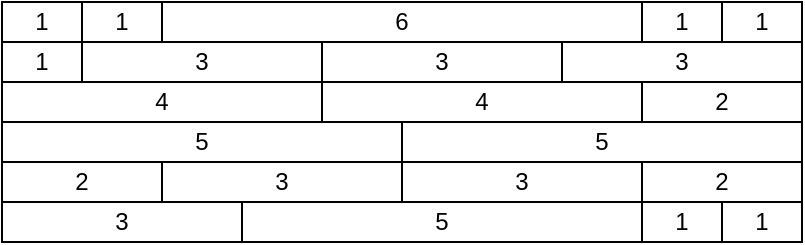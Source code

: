 <mxfile>
    <diagram id="8Tfy1XMqcwrYswBXHkJz" name="第 1 页">
        <mxGraphModel dx="1032" dy="790" grid="1" gridSize="10" guides="1" tooltips="1" connect="1" arrows="1" fold="1" page="1" pageScale="1" pageWidth="1000" pageHeight="800" math="0" shadow="0">
            <root>
                <mxCell id="0"/>
                <mxCell id="1" parent="0"/>
                <mxCell id="2" value="3" style="rounded=0;whiteSpace=wrap;html=1;" vertex="1" parent="1">
                    <mxGeometry x="160" y="350" width="120" height="20" as="geometry"/>
                </mxCell>
                <mxCell id="3" value="5" style="rounded=0;whiteSpace=wrap;html=1;" vertex="1" parent="1">
                    <mxGeometry x="280" y="350" width="200" height="20" as="geometry"/>
                </mxCell>
                <mxCell id="4" value="1" style="rounded=0;whiteSpace=wrap;html=1;" vertex="1" parent="1">
                    <mxGeometry x="480" y="350" width="40" height="20" as="geometry"/>
                </mxCell>
                <mxCell id="5" value="1" style="rounded=0;whiteSpace=wrap;html=1;" vertex="1" parent="1">
                    <mxGeometry x="520" y="350" width="40" height="20" as="geometry"/>
                </mxCell>
                <mxCell id="7" value="1" style="rounded=0;whiteSpace=wrap;html=1;" vertex="1" parent="1">
                    <mxGeometry x="520" y="250" width="40" height="20" as="geometry"/>
                </mxCell>
                <mxCell id="9" value="2" style="rounded=0;whiteSpace=wrap;html=1;" vertex="1" parent="1">
                    <mxGeometry x="480" y="290" width="80" height="20" as="geometry"/>
                </mxCell>
                <mxCell id="10" value="4" style="rounded=0;whiteSpace=wrap;html=1;" vertex="1" parent="1">
                    <mxGeometry x="320" y="290" width="160" height="20" as="geometry"/>
                </mxCell>
                <mxCell id="11" value="4" style="rounded=0;whiteSpace=wrap;html=1;" vertex="1" parent="1">
                    <mxGeometry x="160" y="290" width="160" height="20" as="geometry"/>
                </mxCell>
                <mxCell id="12" value="5" style="rounded=0;whiteSpace=wrap;html=1;" vertex="1" parent="1">
                    <mxGeometry x="360" y="310" width="200" height="20" as="geometry"/>
                </mxCell>
                <mxCell id="13" value="5" style="rounded=0;whiteSpace=wrap;html=1;" vertex="1" parent="1">
                    <mxGeometry x="160" y="310" width="200" height="20" as="geometry"/>
                </mxCell>
                <mxCell id="14" value="2" style="rounded=0;whiteSpace=wrap;html=1;" vertex="1" parent="1">
                    <mxGeometry x="480" y="330" width="80" height="20" as="geometry"/>
                </mxCell>
                <mxCell id="15" value="3" style="rounded=0;whiteSpace=wrap;html=1;" vertex="1" parent="1">
                    <mxGeometry x="360" y="330" width="120" height="20" as="geometry"/>
                </mxCell>
                <mxCell id="16" value="3" style="rounded=0;whiteSpace=wrap;html=1;" vertex="1" parent="1">
                    <mxGeometry x="240" y="330" width="120" height="20" as="geometry"/>
                </mxCell>
                <mxCell id="17" value="2" style="rounded=0;whiteSpace=wrap;html=1;" vertex="1" parent="1">
                    <mxGeometry x="160" y="330" width="80" height="20" as="geometry"/>
                </mxCell>
                <mxCell id="20" value="1" style="rounded=0;whiteSpace=wrap;html=1;" vertex="1" parent="1">
                    <mxGeometry x="480" y="250" width="40" height="20" as="geometry"/>
                </mxCell>
                <mxCell id="21" value="3" style="rounded=0;whiteSpace=wrap;html=1;" vertex="1" parent="1">
                    <mxGeometry x="440" y="270" width="120" height="20" as="geometry"/>
                </mxCell>
                <mxCell id="22" value="3" style="rounded=0;whiteSpace=wrap;html=1;" vertex="1" parent="1">
                    <mxGeometry x="320" y="270" width="120" height="20" as="geometry"/>
                </mxCell>
                <mxCell id="23" value="3" style="rounded=0;whiteSpace=wrap;html=1;" vertex="1" parent="1">
                    <mxGeometry x="200" y="270" width="120" height="20" as="geometry"/>
                </mxCell>
                <mxCell id="24" value="1" style="rounded=0;whiteSpace=wrap;html=1;" vertex="1" parent="1">
                    <mxGeometry x="160" y="270" width="40" height="20" as="geometry"/>
                </mxCell>
                <mxCell id="25" value="6" style="rounded=0;whiteSpace=wrap;html=1;" vertex="1" parent="1">
                    <mxGeometry x="240" y="250" width="240" height="20" as="geometry"/>
                </mxCell>
                <mxCell id="26" value="1" style="rounded=0;whiteSpace=wrap;html=1;" vertex="1" parent="1">
                    <mxGeometry x="200" y="250" width="40" height="20" as="geometry"/>
                </mxCell>
                <mxCell id="27" value="1" style="rounded=0;whiteSpace=wrap;html=1;" vertex="1" parent="1">
                    <mxGeometry x="160" y="250" width="40" height="20" as="geometry"/>
                </mxCell>
            </root>
        </mxGraphModel>
    </diagram>
</mxfile>